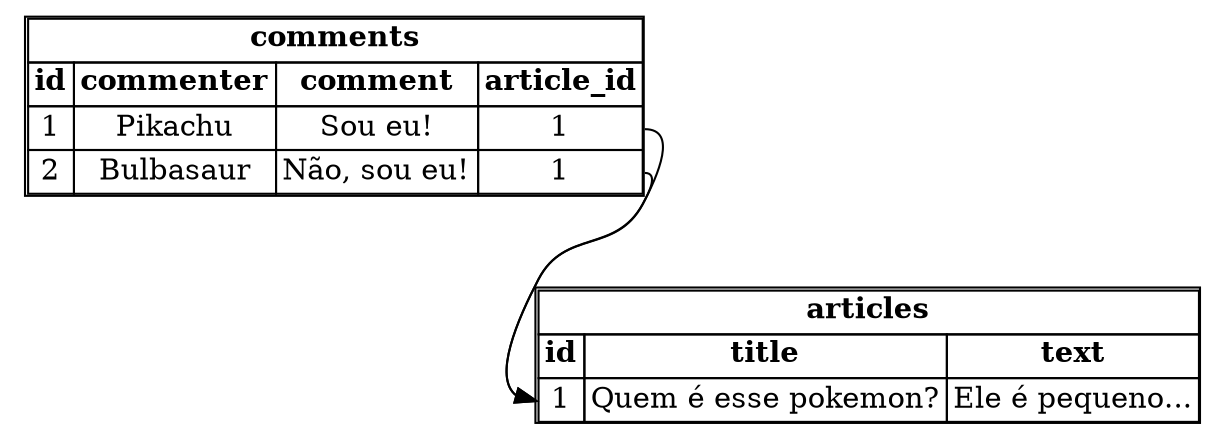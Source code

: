 # http://www.graphviz.org/doc/info/shapes.html
digraph structs {
  node [shape=plaintext];
  articles [
    label=<
      <table cellspacing="0">
        <tr><td colspan="3"><b>articles</b></td></tr>
        <tr><td><b>id</b></td><td><b>title</b></td><td><b>text</b></td></tr>
        <tr><td port="a1">1</td><td>Quem é esse pokemon?</td><td>Ele é pequeno...</td></tr>
      </table>
    >
  ];
  comments [
    label=<
      <table cellspacing="0">
        <tr><td colspan="4"><b>comments</b></td></tr>
        <tr><td><b>id</b></td><td><b>commenter</b></td><td><b>comment</b></td><td><b>article_id</b></td></tr>
        <tr><td>1</td><td>Pikachu</td><td>Sou eu!</td><td port="c1">1</td></tr>
        <tr><td>2</td><td>Bulbasaur</td><td>Não, sou eu!</td><td port="c2">1</td></tr>
      </table>
    >
  ];
  comments:c1 -> articles:a1;
  comments:c2 -> articles:a1;
}
